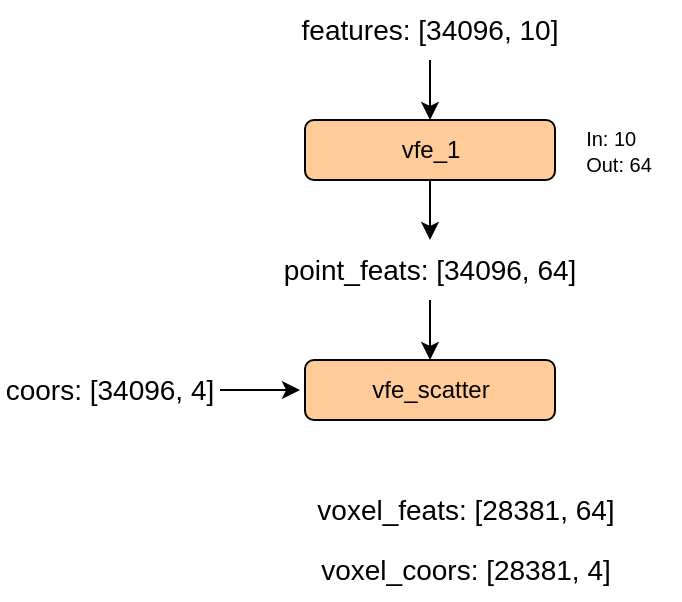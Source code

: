 <mxfile version="13.9.6" type="github">
  <diagram id="_Vdp1WSeutmWLjkR1ZQ9" name="Page-1">
    <mxGraphModel dx="1026" dy="514" grid="1" gridSize="10" guides="1" tooltips="1" connect="1" arrows="1" fold="1" page="1" pageScale="1" pageWidth="827" pageHeight="1169" math="0" shadow="0">
      <root>
        <mxCell id="0" />
        <mxCell id="1" parent="0" />
        <mxCell id="HEfAnEQ_DSQXCPcIPhqs-1" value="" style="endArrow=classic;html=1;exitX=0.5;exitY=1;exitDx=0;exitDy=0;entryX=0.5;entryY=0;entryDx=0;entryDy=0;" edge="1" parent="1" source="HEfAnEQ_DSQXCPcIPhqs-3" target="HEfAnEQ_DSQXCPcIPhqs-4">
          <mxGeometry width="50" height="50" relative="1" as="geometry">
            <mxPoint x="224.5" y="110" as="sourcePoint" />
            <mxPoint x="225" y="120" as="targetPoint" />
          </mxGeometry>
        </mxCell>
        <mxCell id="HEfAnEQ_DSQXCPcIPhqs-3" value="&lt;font style=&quot;font-size: 14px&quot;&gt;features: [34096, 10]&lt;/font&gt;" style="text;html=1;strokeColor=none;fillColor=none;align=center;verticalAlign=middle;whiteSpace=wrap;rounded=0;" vertex="1" parent="1">
          <mxGeometry x="150" y="40" width="150" height="30" as="geometry" />
        </mxCell>
        <mxCell id="HEfAnEQ_DSQXCPcIPhqs-10" style="edgeStyle=orthogonalEdgeStyle;rounded=0;orthogonalLoop=1;jettySize=auto;html=1;entryX=0.5;entryY=0;entryDx=0;entryDy=0;" edge="1" parent="1" source="HEfAnEQ_DSQXCPcIPhqs-4" target="HEfAnEQ_DSQXCPcIPhqs-8">
          <mxGeometry relative="1" as="geometry">
            <mxPoint x="225" y="150" as="targetPoint" />
          </mxGeometry>
        </mxCell>
        <mxCell id="HEfAnEQ_DSQXCPcIPhqs-4" value="vfe_1" style="rounded=1;whiteSpace=wrap;html=1;fillColor=#FFCC99;" vertex="1" parent="1">
          <mxGeometry x="162.5" y="100" width="125" height="30" as="geometry" />
        </mxCell>
        <mxCell id="HEfAnEQ_DSQXCPcIPhqs-12" style="edgeStyle=orthogonalEdgeStyle;rounded=0;orthogonalLoop=1;jettySize=auto;html=1;entryX=0.5;entryY=0;entryDx=0;entryDy=0;" edge="1" parent="1" source="HEfAnEQ_DSQXCPcIPhqs-8" target="HEfAnEQ_DSQXCPcIPhqs-11">
          <mxGeometry relative="1" as="geometry" />
        </mxCell>
        <mxCell id="HEfAnEQ_DSQXCPcIPhqs-8" value="&lt;font style=&quot;font-size: 14px&quot;&gt;point_feats: [34096, 64]&lt;/font&gt;" style="text;html=1;strokeColor=none;fillColor=none;align=center;verticalAlign=middle;whiteSpace=wrap;rounded=0;" vertex="1" parent="1">
          <mxGeometry x="150" y="160" width="150" height="30" as="geometry" />
        </mxCell>
        <mxCell id="HEfAnEQ_DSQXCPcIPhqs-9" value="&lt;div style=&quot;text-align: left&quot;&gt;&lt;font style=&quot;font-size: 10px&quot;&gt;In: 10&lt;/font&gt;&lt;/div&gt;&lt;font style=&quot;font-size: 10px&quot;&gt;&lt;div style=&quot;text-align: left&quot;&gt;Out: 64&lt;/div&gt;&lt;/font&gt;" style="text;html=1;strokeColor=none;fillColor=none;align=center;verticalAlign=middle;whiteSpace=wrap;rounded=0;" vertex="1" parent="1">
          <mxGeometry x="287.5" y="97.5" width="62.5" height="35" as="geometry" />
        </mxCell>
        <mxCell id="HEfAnEQ_DSQXCPcIPhqs-11" value="vfe_scatter" style="rounded=1;whiteSpace=wrap;html=1;fillColor=#FFCC99;" vertex="1" parent="1">
          <mxGeometry x="162.5" y="220" width="125" height="30" as="geometry" />
        </mxCell>
        <mxCell id="HEfAnEQ_DSQXCPcIPhqs-14" style="edgeStyle=orthogonalEdgeStyle;rounded=0;orthogonalLoop=1;jettySize=auto;html=1;" edge="1" parent="1" source="HEfAnEQ_DSQXCPcIPhqs-13">
          <mxGeometry relative="1" as="geometry">
            <mxPoint x="160" y="235" as="targetPoint" />
          </mxGeometry>
        </mxCell>
        <mxCell id="HEfAnEQ_DSQXCPcIPhqs-13" value="&lt;font style=&quot;font-size: 14px&quot;&gt;coors: [34096, 4]&lt;/font&gt;" style="text;html=1;strokeColor=none;fillColor=none;align=center;verticalAlign=middle;whiteSpace=wrap;rounded=0;" vertex="1" parent="1">
          <mxGeometry x="10" y="220" width="110" height="30" as="geometry" />
        </mxCell>
        <mxCell id="HEfAnEQ_DSQXCPcIPhqs-15" value="&lt;font style=&quot;font-size: 14px&quot;&gt;voxel_feats: [28381, 64]&lt;/font&gt;" style="text;html=1;strokeColor=none;fillColor=none;align=center;verticalAlign=middle;whiteSpace=wrap;rounded=0;" vertex="1" parent="1">
          <mxGeometry x="162.5" y="280" width="160" height="30" as="geometry" />
        </mxCell>
        <mxCell id="HEfAnEQ_DSQXCPcIPhqs-16" value="&lt;font style=&quot;font-size: 14px&quot;&gt;voxel_coors: [28381, 4]&lt;/font&gt;" style="text;html=1;strokeColor=none;fillColor=none;align=center;verticalAlign=middle;whiteSpace=wrap;rounded=0;" vertex="1" parent="1">
          <mxGeometry x="162.5" y="310" width="160" height="30" as="geometry" />
        </mxCell>
      </root>
    </mxGraphModel>
  </diagram>
</mxfile>
